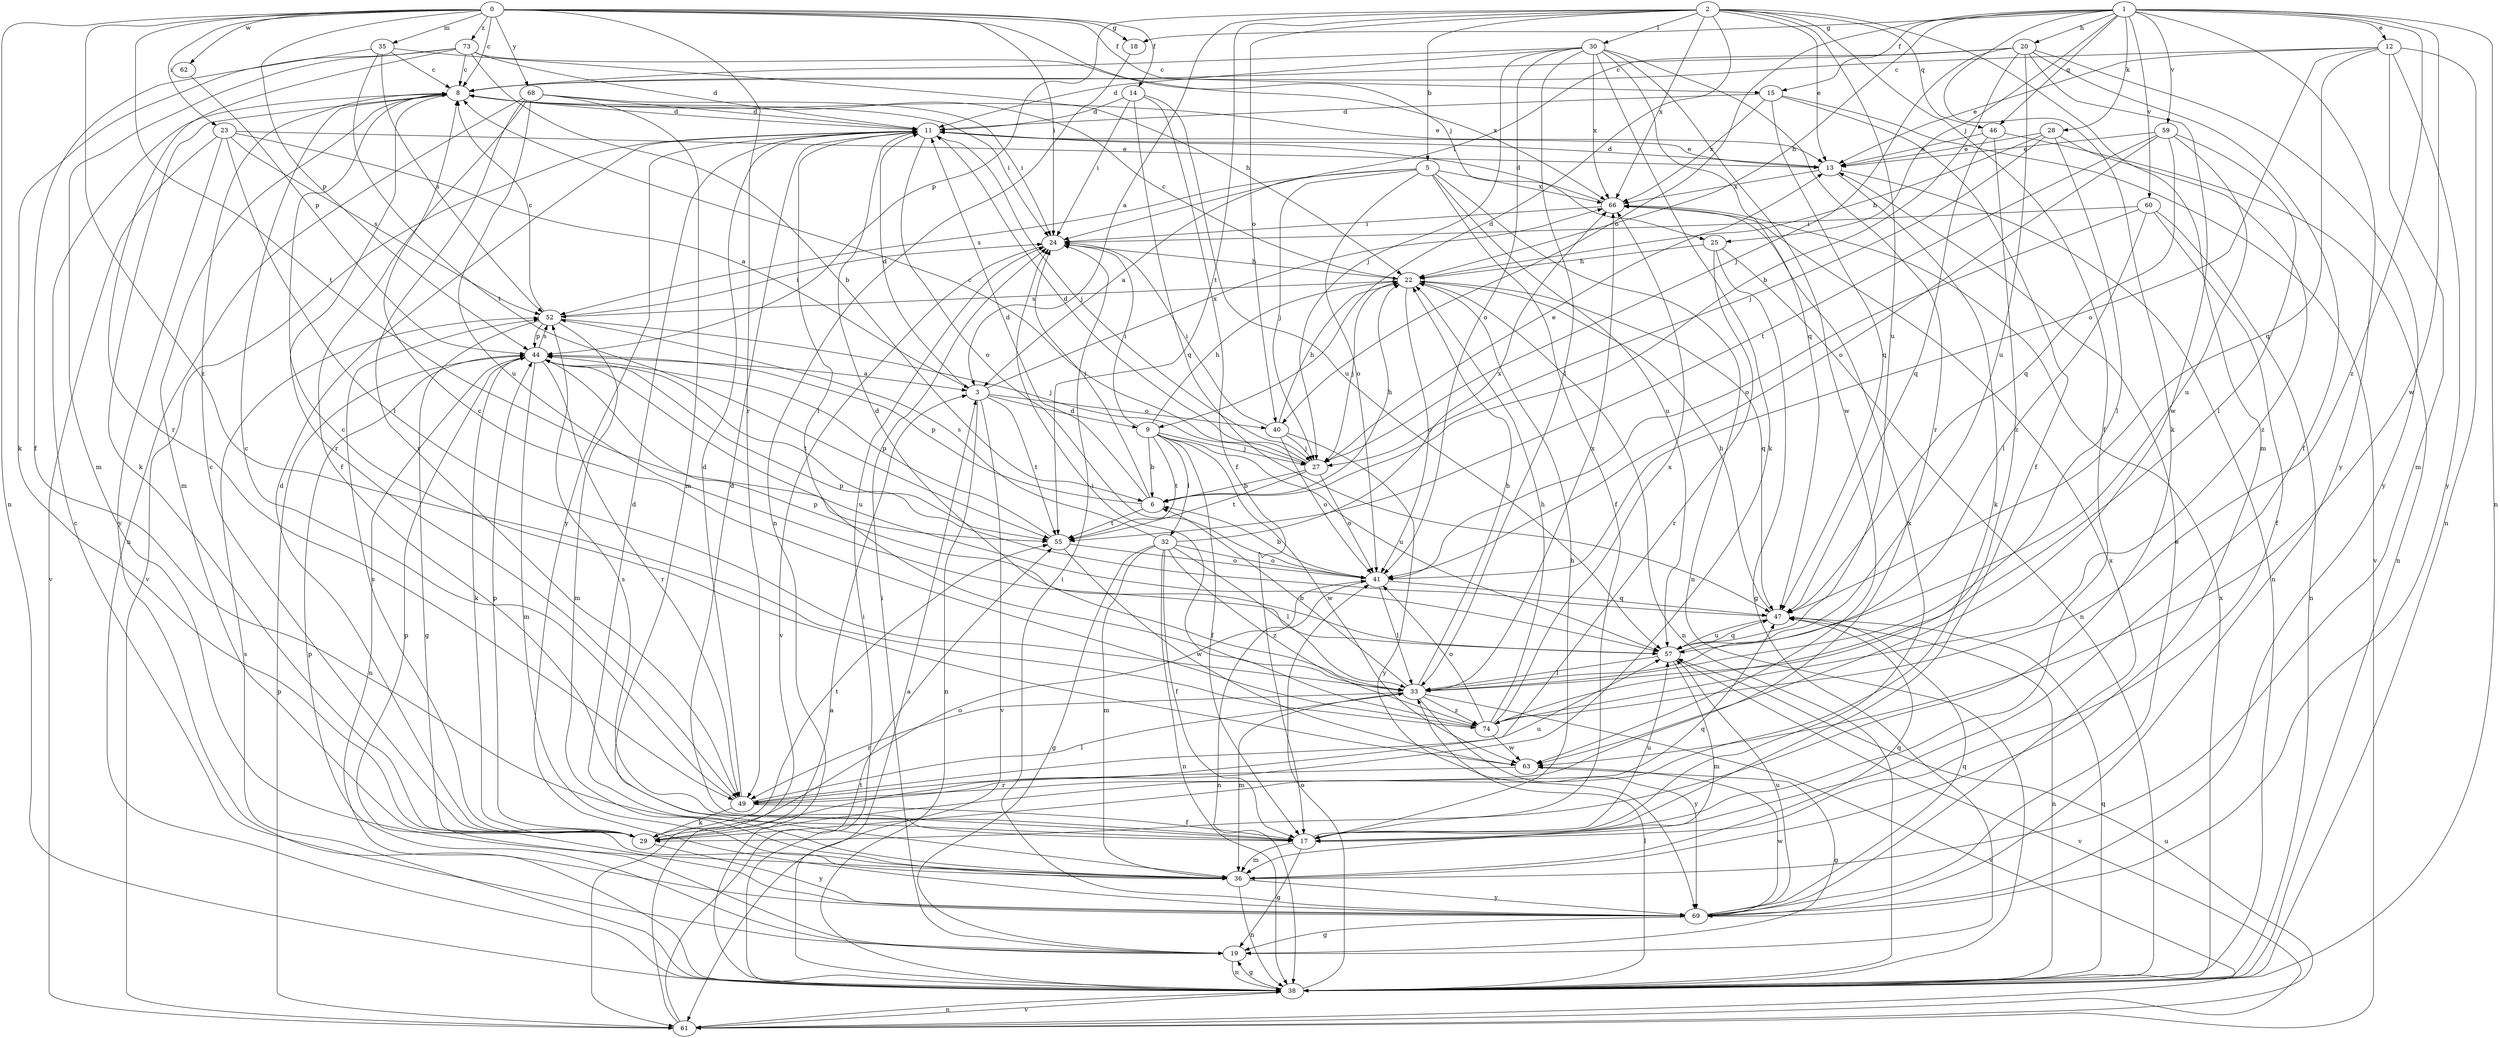 strict digraph  {
0;
1;
2;
3;
5;
6;
8;
9;
11;
12;
13;
14;
15;
17;
18;
19;
20;
22;
23;
24;
25;
27;
28;
29;
30;
32;
33;
35;
36;
38;
40;
41;
44;
46;
47;
49;
52;
55;
57;
59;
60;
61;
62;
63;
66;
68;
69;
73;
74;
0 -> 8  [label=c];
0 -> 14  [label=f];
0 -> 15  [label=f];
0 -> 18  [label=g];
0 -> 23  [label=i];
0 -> 24  [label=i];
0 -> 25  [label=j];
0 -> 35  [label=m];
0 -> 38  [label=n];
0 -> 44  [label=p];
0 -> 49  [label=r];
0 -> 55  [label=t];
0 -> 62  [label=w];
0 -> 68  [label=y];
0 -> 73  [label=z];
0 -> 74  [label=z];
1 -> 12  [label=e];
1 -> 15  [label=f];
1 -> 18  [label=g];
1 -> 20  [label=h];
1 -> 22  [label=h];
1 -> 25  [label=j];
1 -> 28  [label=k];
1 -> 29  [label=k];
1 -> 38  [label=n];
1 -> 40  [label=o];
1 -> 46  [label=q];
1 -> 59  [label=v];
1 -> 60  [label=v];
1 -> 63  [label=w];
1 -> 69  [label=y];
1 -> 74  [label=z];
2 -> 3  [label=a];
2 -> 5  [label=b];
2 -> 9  [label=d];
2 -> 13  [label=e];
2 -> 17  [label=f];
2 -> 30  [label=l];
2 -> 36  [label=m];
2 -> 40  [label=o];
2 -> 44  [label=p];
2 -> 46  [label=q];
2 -> 55  [label=t];
2 -> 57  [label=u];
2 -> 66  [label=x];
3 -> 9  [label=d];
3 -> 11  [label=d];
3 -> 38  [label=n];
3 -> 40  [label=o];
3 -> 55  [label=t];
3 -> 61  [label=v];
3 -> 66  [label=x];
5 -> 3  [label=a];
5 -> 17  [label=f];
5 -> 27  [label=j];
5 -> 38  [label=n];
5 -> 41  [label=o];
5 -> 52  [label=s];
5 -> 57  [label=u];
5 -> 66  [label=x];
6 -> 11  [label=d];
6 -> 22  [label=h];
6 -> 24  [label=i];
6 -> 44  [label=p];
6 -> 55  [label=t];
8 -> 11  [label=d];
8 -> 13  [label=e];
8 -> 24  [label=i];
8 -> 29  [label=k];
8 -> 36  [label=m];
8 -> 49  [label=r];
9 -> 6  [label=b];
9 -> 17  [label=f];
9 -> 22  [label=h];
9 -> 24  [label=i];
9 -> 27  [label=j];
9 -> 32  [label=l];
9 -> 55  [label=t];
9 -> 57  [label=u];
9 -> 63  [label=w];
11 -> 13  [label=e];
11 -> 27  [label=j];
11 -> 33  [label=l];
11 -> 41  [label=o];
11 -> 61  [label=v];
11 -> 69  [label=y];
12 -> 8  [label=c];
12 -> 13  [label=e];
12 -> 36  [label=m];
12 -> 38  [label=n];
12 -> 41  [label=o];
12 -> 47  [label=q];
12 -> 69  [label=y];
13 -> 11  [label=d];
13 -> 29  [label=k];
13 -> 38  [label=n];
13 -> 66  [label=x];
14 -> 11  [label=d];
14 -> 17  [label=f];
14 -> 24  [label=i];
14 -> 47  [label=q];
14 -> 57  [label=u];
15 -> 11  [label=d];
15 -> 17  [label=f];
15 -> 47  [label=q];
15 -> 61  [label=v];
15 -> 66  [label=x];
17 -> 11  [label=d];
17 -> 19  [label=g];
17 -> 22  [label=h];
17 -> 36  [label=m];
17 -> 52  [label=s];
17 -> 57  [label=u];
17 -> 66  [label=x];
18 -> 38  [label=n];
19 -> 8  [label=c];
19 -> 24  [label=i];
19 -> 38  [label=n];
19 -> 44  [label=p];
20 -> 6  [label=b];
20 -> 8  [label=c];
20 -> 17  [label=f];
20 -> 24  [label=i];
20 -> 27  [label=j];
20 -> 57  [label=u];
20 -> 63  [label=w];
20 -> 69  [label=y];
22 -> 8  [label=c];
22 -> 27  [label=j];
22 -> 38  [label=n];
22 -> 41  [label=o];
22 -> 47  [label=q];
22 -> 52  [label=s];
23 -> 3  [label=a];
23 -> 13  [label=e];
23 -> 33  [label=l];
23 -> 52  [label=s];
23 -> 61  [label=v];
23 -> 69  [label=y];
24 -> 22  [label=h];
24 -> 61  [label=v];
25 -> 19  [label=g];
25 -> 22  [label=h];
25 -> 38  [label=n];
25 -> 49  [label=r];
27 -> 6  [label=b];
27 -> 8  [label=c];
27 -> 11  [label=d];
27 -> 13  [label=e];
27 -> 41  [label=o];
27 -> 55  [label=t];
28 -> 13  [label=e];
28 -> 22  [label=h];
28 -> 27  [label=j];
28 -> 33  [label=l];
28 -> 74  [label=z];
29 -> 8  [label=c];
29 -> 11  [label=d];
29 -> 41  [label=o];
29 -> 44  [label=p];
29 -> 47  [label=q];
29 -> 52  [label=s];
29 -> 55  [label=t];
29 -> 69  [label=y];
30 -> 8  [label=c];
30 -> 11  [label=d];
30 -> 27  [label=j];
30 -> 29  [label=k];
30 -> 33  [label=l];
30 -> 41  [label=o];
30 -> 47  [label=q];
30 -> 49  [label=r];
30 -> 63  [label=w];
30 -> 66  [label=x];
32 -> 17  [label=f];
32 -> 19  [label=g];
32 -> 33  [label=l];
32 -> 36  [label=m];
32 -> 38  [label=n];
32 -> 41  [label=o];
32 -> 52  [label=s];
32 -> 66  [label=x];
32 -> 74  [label=z];
33 -> 6  [label=b];
33 -> 11  [label=d];
33 -> 22  [label=h];
33 -> 36  [label=m];
33 -> 49  [label=r];
33 -> 61  [label=v];
33 -> 66  [label=x];
33 -> 69  [label=y];
33 -> 74  [label=z];
35 -> 8  [label=c];
35 -> 17  [label=f];
35 -> 22  [label=h];
35 -> 52  [label=s];
35 -> 55  [label=t];
36 -> 11  [label=d];
36 -> 38  [label=n];
36 -> 47  [label=q];
36 -> 69  [label=y];
38 -> 3  [label=a];
38 -> 19  [label=g];
38 -> 24  [label=i];
38 -> 33  [label=l];
38 -> 41  [label=o];
38 -> 47  [label=q];
38 -> 52  [label=s];
38 -> 61  [label=v];
38 -> 66  [label=x];
40 -> 22  [label=h];
40 -> 24  [label=i];
40 -> 27  [label=j];
40 -> 41  [label=o];
40 -> 69  [label=y];
41 -> 6  [label=b];
41 -> 33  [label=l];
41 -> 38  [label=n];
41 -> 47  [label=q];
44 -> 3  [label=a];
44 -> 29  [label=k];
44 -> 36  [label=m];
44 -> 38  [label=n];
44 -> 49  [label=r];
44 -> 52  [label=s];
44 -> 55  [label=t];
44 -> 57  [label=u];
46 -> 13  [label=e];
46 -> 38  [label=n];
46 -> 47  [label=q];
46 -> 74  [label=z];
47 -> 22  [label=h];
47 -> 38  [label=n];
47 -> 44  [label=p];
47 -> 57  [label=u];
49 -> 8  [label=c];
49 -> 11  [label=d];
49 -> 17  [label=f];
49 -> 29  [label=k];
49 -> 33  [label=l];
49 -> 57  [label=u];
52 -> 8  [label=c];
52 -> 19  [label=g];
52 -> 24  [label=i];
52 -> 27  [label=j];
52 -> 36  [label=m];
52 -> 44  [label=p];
55 -> 41  [label=o];
55 -> 44  [label=p];
55 -> 63  [label=w];
57 -> 33  [label=l];
57 -> 36  [label=m];
57 -> 44  [label=p];
57 -> 47  [label=q];
57 -> 61  [label=v];
59 -> 13  [label=e];
59 -> 33  [label=l];
59 -> 41  [label=o];
59 -> 47  [label=q];
59 -> 55  [label=t];
59 -> 57  [label=u];
60 -> 17  [label=f];
60 -> 24  [label=i];
60 -> 33  [label=l];
60 -> 38  [label=n];
60 -> 41  [label=o];
61 -> 3  [label=a];
61 -> 38  [label=n];
61 -> 44  [label=p];
61 -> 55  [label=t];
61 -> 57  [label=u];
62 -> 44  [label=p];
63 -> 8  [label=c];
63 -> 19  [label=g];
63 -> 49  [label=r];
66 -> 11  [label=d];
66 -> 24  [label=i];
68 -> 11  [label=d];
68 -> 17  [label=f];
68 -> 24  [label=i];
68 -> 36  [label=m];
68 -> 38  [label=n];
68 -> 49  [label=r];
68 -> 57  [label=u];
69 -> 13  [label=e];
69 -> 19  [label=g];
69 -> 24  [label=i];
69 -> 44  [label=p];
69 -> 47  [label=q];
69 -> 57  [label=u];
69 -> 63  [label=w];
69 -> 66  [label=x];
73 -> 6  [label=b];
73 -> 8  [label=c];
73 -> 11  [label=d];
73 -> 29  [label=k];
73 -> 36  [label=m];
73 -> 49  [label=r];
73 -> 66  [label=x];
74 -> 8  [label=c];
74 -> 22  [label=h];
74 -> 24  [label=i];
74 -> 41  [label=o];
74 -> 63  [label=w];
74 -> 66  [label=x];
}
